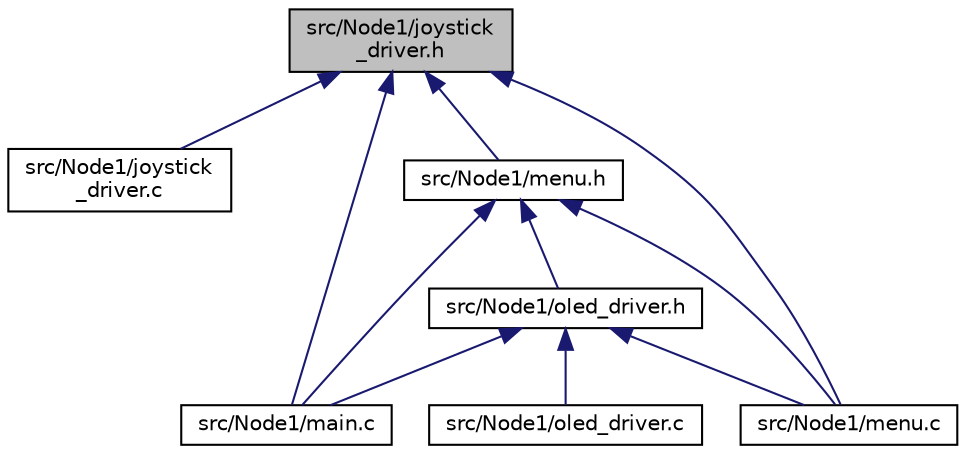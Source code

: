 digraph "src/Node1/joystick_driver.h"
{
  edge [fontname="Helvetica",fontsize="10",labelfontname="Helvetica",labelfontsize="10"];
  node [fontname="Helvetica",fontsize="10",shape=record];
  Node1 [label="src/Node1/joystick\l_driver.h",height=0.2,width=0.4,color="black", fillcolor="grey75", style="filled", fontcolor="black"];
  Node1 -> Node2 [dir="back",color="midnightblue",fontsize="10",style="solid"];
  Node2 [label="src/Node1/joystick\l_driver.c",height=0.2,width=0.4,color="black", fillcolor="white", style="filled",URL="$joystick__driver_8c.html"];
  Node1 -> Node3 [dir="back",color="midnightblue",fontsize="10",style="solid"];
  Node3 [label="src/Node1/main.c",height=0.2,width=0.4,color="black", fillcolor="white", style="filled",URL="$Node1_2main_8c.html"];
  Node1 -> Node4 [dir="back",color="midnightblue",fontsize="10",style="solid"];
  Node4 [label="src/Node1/menu.h",height=0.2,width=0.4,color="black", fillcolor="white", style="filled",URL="$menu_8h.html"];
  Node4 -> Node5 [dir="back",color="midnightblue",fontsize="10",style="solid"];
  Node5 [label="src/Node1/oled_driver.h",height=0.2,width=0.4,color="black", fillcolor="white", style="filled",URL="$oled__driver_8h.html"];
  Node5 -> Node3 [dir="back",color="midnightblue",fontsize="10",style="solid"];
  Node5 -> Node6 [dir="back",color="midnightblue",fontsize="10",style="solid"];
  Node6 [label="src/Node1/menu.c",height=0.2,width=0.4,color="black", fillcolor="white", style="filled",URL="$menu_8c.html"];
  Node5 -> Node7 [dir="back",color="midnightblue",fontsize="10",style="solid"];
  Node7 [label="src/Node1/oled_driver.c",height=0.2,width=0.4,color="black", fillcolor="white", style="filled",URL="$oled__driver_8c.html"];
  Node4 -> Node3 [dir="back",color="midnightblue",fontsize="10",style="solid"];
  Node4 -> Node6 [dir="back",color="midnightblue",fontsize="10",style="solid"];
  Node1 -> Node6 [dir="back",color="midnightblue",fontsize="10",style="solid"];
}
